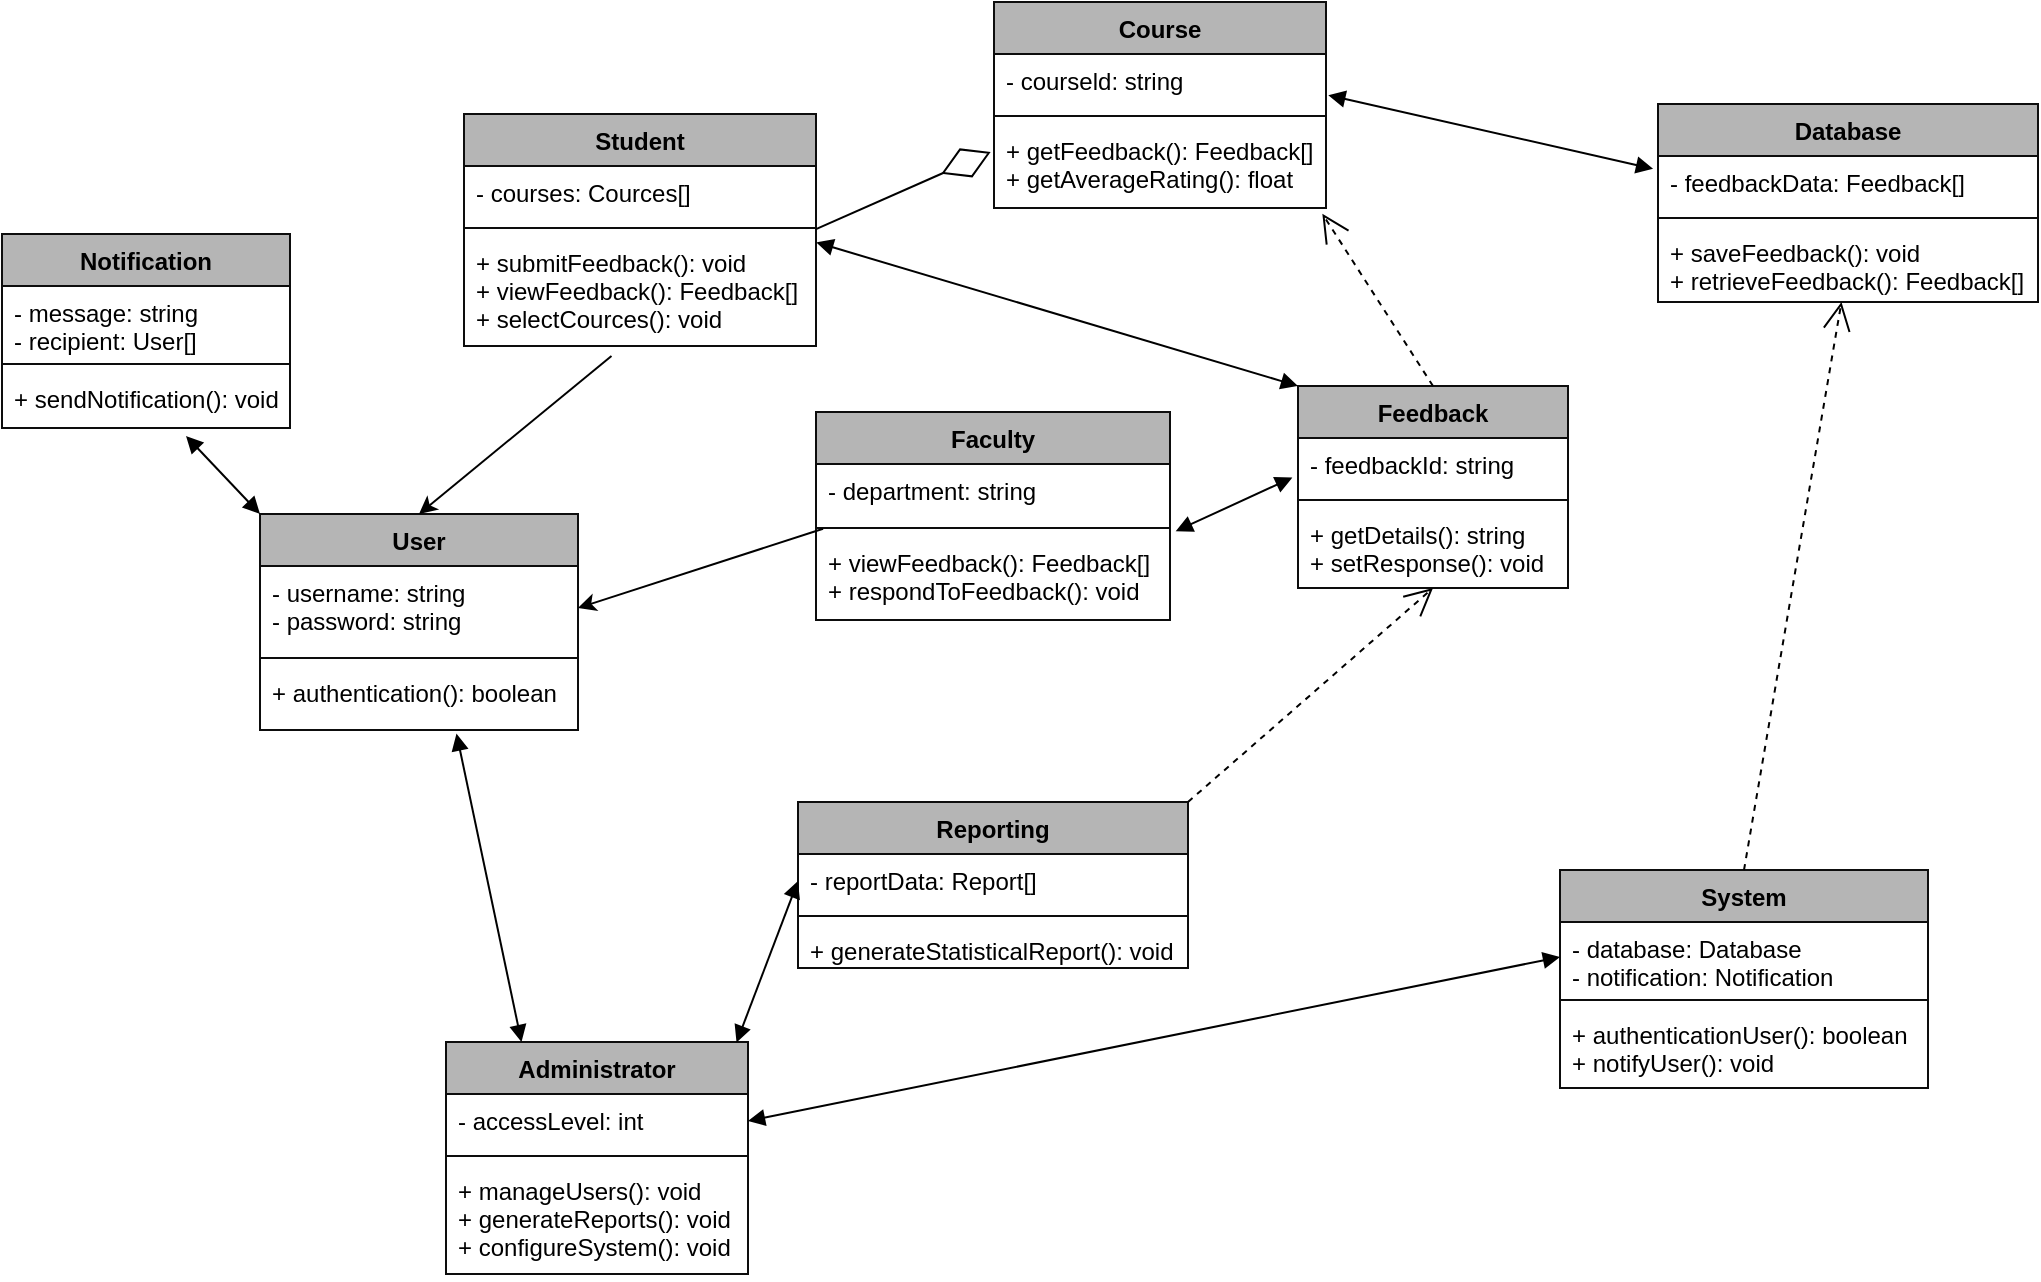 <mxfile>
    <diagram id="jevHre5aa1OX3tdLEInC" name="Page-1">
        <mxGraphModel dx="2003" dy="1120" grid="0" gridSize="10" guides="1" tooltips="1" connect="1" arrows="1" fold="1" page="1" pageScale="1" pageWidth="1100" pageHeight="850" background="#ffffff" math="0" shadow="0">
            <root>
                <mxCell id="0"/>
                <mxCell id="1" parent="0"/>
                <mxCell id="17" value="User" style="swimlane;fontStyle=1;align=center;verticalAlign=top;childLayout=stackLayout;horizontal=1;startSize=26;horizontalStack=0;resizeParent=1;resizeParentMax=0;resizeLast=0;collapsible=1;marginBottom=0;strokeColor=#0d0d0d;fontColor=#000000;fillColor=#b5b5b5;" vertex="1" parent="1">
                    <mxGeometry x="170" y="324" width="159" height="108" as="geometry"/>
                </mxCell>
                <mxCell id="18" value="- username: string&#10;- password: string" style="text;strokeColor=none;fillColor=none;align=left;verticalAlign=top;spacingLeft=4;spacingRight=4;overflow=hidden;rotatable=0;points=[[0,0.5],[1,0.5]];portConstraint=eastwest;fontColor=#000000;" vertex="1" parent="17">
                    <mxGeometry y="26" width="159" height="42" as="geometry"/>
                </mxCell>
                <mxCell id="19" value="" style="line;strokeWidth=1;fillColor=none;align=left;verticalAlign=middle;spacingTop=-1;spacingLeft=3;spacingRight=3;rotatable=0;labelPosition=right;points=[];portConstraint=eastwest;strokeColor=inherit;fontColor=#000000;" vertex="1" parent="17">
                    <mxGeometry y="68" width="159" height="8" as="geometry"/>
                </mxCell>
                <mxCell id="20" value="+ authentication(): boolean" style="text;strokeColor=none;fillColor=none;align=left;verticalAlign=top;spacingLeft=4;spacingRight=4;overflow=hidden;rotatable=0;points=[[0,0.5],[1,0.5]];portConstraint=eastwest;fontColor=#000000;" vertex="1" parent="17">
                    <mxGeometry y="76" width="159" height="32" as="geometry"/>
                </mxCell>
                <mxCell id="21" value="Student" style="swimlane;fontStyle=1;align=center;verticalAlign=top;childLayout=stackLayout;horizontal=1;startSize=26;horizontalStack=0;resizeParent=1;resizeParentMax=0;resizeLast=0;collapsible=1;marginBottom=0;strokeColor=#0d0d0d;fontColor=#000000;fillColor=#b5b5b5;" vertex="1" parent="1">
                    <mxGeometry x="272" y="124" width="176" height="116" as="geometry"/>
                </mxCell>
                <mxCell id="22" value="- courses: Cources[]" style="text;strokeColor=none;fillColor=none;align=left;verticalAlign=top;spacingLeft=4;spacingRight=4;overflow=hidden;rotatable=0;points=[[0,0.5],[1,0.5]];portConstraint=eastwest;fontColor=#000000;" vertex="1" parent="21">
                    <mxGeometry y="26" width="176" height="27" as="geometry"/>
                </mxCell>
                <mxCell id="23" value="" style="line;strokeWidth=1;fillColor=none;align=left;verticalAlign=middle;spacingTop=-1;spacingLeft=3;spacingRight=3;rotatable=0;labelPosition=right;points=[];portConstraint=eastwest;strokeColor=inherit;fontColor=#000000;" vertex="1" parent="21">
                    <mxGeometry y="53" width="176" height="8" as="geometry"/>
                </mxCell>
                <mxCell id="24" value="+ submitFeedback(): void&#10;+ viewFeedback(): Feedback[]&#10;+ selectCources(): void" style="text;strokeColor=none;fillColor=none;align=left;verticalAlign=top;spacingLeft=4;spacingRight=4;overflow=hidden;rotatable=0;points=[[0,0.5],[1,0.5]];portConstraint=eastwest;fontColor=#000000;" vertex="1" parent="21">
                    <mxGeometry y="61" width="176" height="55" as="geometry"/>
                </mxCell>
                <mxCell id="25" value="Faculty" style="swimlane;fontStyle=1;align=center;verticalAlign=top;childLayout=stackLayout;horizontal=1;startSize=26;horizontalStack=0;resizeParent=1;resizeParentMax=0;resizeLast=0;collapsible=1;marginBottom=0;strokeColor=#0d0d0d;fontColor=#000000;fillColor=#b5b5b5;" vertex="1" parent="1">
                    <mxGeometry x="448" y="273" width="177" height="104" as="geometry"/>
                </mxCell>
                <mxCell id="26" value="- department: string" style="text;strokeColor=none;fillColor=none;align=left;verticalAlign=top;spacingLeft=4;spacingRight=4;overflow=hidden;rotatable=0;points=[[0,0.5],[1,0.5]];portConstraint=eastwest;fontColor=#000000;" vertex="1" parent="25">
                    <mxGeometry y="26" width="177" height="28" as="geometry"/>
                </mxCell>
                <mxCell id="27" value="" style="line;strokeWidth=1;fillColor=none;align=left;verticalAlign=middle;spacingTop=-1;spacingLeft=3;spacingRight=3;rotatable=0;labelPosition=right;points=[];portConstraint=eastwest;strokeColor=inherit;fontColor=#000000;" vertex="1" parent="25">
                    <mxGeometry y="54" width="177" height="8" as="geometry"/>
                </mxCell>
                <mxCell id="28" value="+ viewFeedback(): Feedback[]&#10;+ respondToFeedback(): void" style="text;strokeColor=none;fillColor=none;align=left;verticalAlign=top;spacingLeft=4;spacingRight=4;overflow=hidden;rotatable=0;points=[[0,0.5],[1,0.5]];portConstraint=eastwest;fontColor=#000000;" vertex="1" parent="25">
                    <mxGeometry y="62" width="177" height="42" as="geometry"/>
                </mxCell>
                <mxCell id="29" value="Administrator" style="swimlane;fontStyle=1;align=center;verticalAlign=top;childLayout=stackLayout;horizontal=1;startSize=26;horizontalStack=0;resizeParent=1;resizeParentMax=0;resizeLast=0;collapsible=1;marginBottom=0;strokeColor=#0d0d0d;fontColor=#000000;fillColor=#b5b5b5;" vertex="1" parent="1">
                    <mxGeometry x="263" y="588" width="151" height="116" as="geometry"/>
                </mxCell>
                <mxCell id="30" value="- accessLevel: int" style="text;strokeColor=none;fillColor=none;align=left;verticalAlign=top;spacingLeft=4;spacingRight=4;overflow=hidden;rotatable=0;points=[[0,0.5],[1,0.5]];portConstraint=eastwest;fontColor=#000000;" vertex="1" parent="29">
                    <mxGeometry y="26" width="151" height="27" as="geometry"/>
                </mxCell>
                <mxCell id="31" value="" style="line;strokeWidth=1;fillColor=none;align=left;verticalAlign=middle;spacingTop=-1;spacingLeft=3;spacingRight=3;rotatable=0;labelPosition=right;points=[];portConstraint=eastwest;strokeColor=inherit;fontColor=#000000;" vertex="1" parent="29">
                    <mxGeometry y="53" width="151" height="8" as="geometry"/>
                </mxCell>
                <mxCell id="32" value="+ manageUsers(): void&#10;+ generateReports(): void&#10;+ configureSystem(): void" style="text;strokeColor=none;fillColor=none;align=left;verticalAlign=top;spacingLeft=4;spacingRight=4;overflow=hidden;rotatable=0;points=[[0,0.5],[1,0.5]];portConstraint=eastwest;fontColor=#000000;" vertex="1" parent="29">
                    <mxGeometry y="61" width="151" height="55" as="geometry"/>
                </mxCell>
                <mxCell id="33" value="Course" style="swimlane;fontStyle=1;align=center;verticalAlign=top;childLayout=stackLayout;horizontal=1;startSize=26;horizontalStack=0;resizeParent=1;resizeParentMax=0;resizeLast=0;collapsible=1;marginBottom=0;strokeColor=#0d0d0d;fontColor=#000000;fillColor=#b5b5b5;" vertex="1" parent="1">
                    <mxGeometry x="537" y="68" width="166" height="103" as="geometry"/>
                </mxCell>
                <mxCell id="34" value="- courseld: string" style="text;strokeColor=none;fillColor=none;align=left;verticalAlign=top;spacingLeft=4;spacingRight=4;overflow=hidden;rotatable=0;points=[[0,0.5],[1,0.5]];portConstraint=eastwest;fontColor=#000000;" vertex="1" parent="33">
                    <mxGeometry y="26" width="166" height="27" as="geometry"/>
                </mxCell>
                <mxCell id="35" value="" style="line;strokeWidth=1;fillColor=none;align=left;verticalAlign=middle;spacingTop=-1;spacingLeft=3;spacingRight=3;rotatable=0;labelPosition=right;points=[];portConstraint=eastwest;strokeColor=inherit;fontColor=#000000;" vertex="1" parent="33">
                    <mxGeometry y="53" width="166" height="8" as="geometry"/>
                </mxCell>
                <mxCell id="36" value="+ getFeedback(): Feedback[]&#10;+ getAverageRating(): float" style="text;strokeColor=none;fillColor=none;align=left;verticalAlign=top;spacingLeft=4;spacingRight=4;overflow=hidden;rotatable=0;points=[[0,0.5],[1,0.5]];portConstraint=eastwest;fontColor=#000000;" vertex="1" parent="33">
                    <mxGeometry y="61" width="166" height="42" as="geometry"/>
                </mxCell>
                <mxCell id="37" value="Feedback" style="swimlane;fontStyle=1;align=center;verticalAlign=top;childLayout=stackLayout;horizontal=1;startSize=26;horizontalStack=0;resizeParent=1;resizeParentMax=0;resizeLast=0;collapsible=1;marginBottom=0;strokeColor=#0d0d0d;fontColor=#000000;fillColor=#b5b5b5;" vertex="1" parent="1">
                    <mxGeometry x="689" y="260" width="135" height="101" as="geometry"/>
                </mxCell>
                <mxCell id="38" value="- feedbackId: string" style="text;strokeColor=none;fillColor=none;align=left;verticalAlign=top;spacingLeft=4;spacingRight=4;overflow=hidden;rotatable=0;points=[[0,0.5],[1,0.5]];portConstraint=eastwest;fontColor=#000000;" vertex="1" parent="37">
                    <mxGeometry y="26" width="135" height="27" as="geometry"/>
                </mxCell>
                <mxCell id="39" value="" style="line;strokeWidth=1;fillColor=none;align=left;verticalAlign=middle;spacingTop=-1;spacingLeft=3;spacingRight=3;rotatable=0;labelPosition=right;points=[];portConstraint=eastwest;strokeColor=inherit;fontColor=#000000;" vertex="1" parent="37">
                    <mxGeometry y="53" width="135" height="8" as="geometry"/>
                </mxCell>
                <mxCell id="40" value="+ getDetails(): string&#10;+ setResponse(): void" style="text;strokeColor=none;fillColor=none;align=left;verticalAlign=top;spacingLeft=4;spacingRight=4;overflow=hidden;rotatable=0;points=[[0,0.5],[1,0.5]];portConstraint=eastwest;fontColor=#000000;" vertex="1" parent="37">
                    <mxGeometry y="61" width="135" height="40" as="geometry"/>
                </mxCell>
                <mxCell id="41" value="Notification" style="swimlane;fontStyle=1;align=center;verticalAlign=top;childLayout=stackLayout;horizontal=1;startSize=26;horizontalStack=0;resizeParent=1;resizeParentMax=0;resizeLast=0;collapsible=1;marginBottom=0;strokeColor=#0d0d0d;fontColor=#000000;fillColor=#b5b5b5;" vertex="1" parent="1">
                    <mxGeometry x="41" y="184" width="144" height="97" as="geometry"/>
                </mxCell>
                <mxCell id="42" value="- message: string&#10;- recipient: User[]" style="text;strokeColor=none;fillColor=none;align=left;verticalAlign=top;spacingLeft=4;spacingRight=4;overflow=hidden;rotatable=0;points=[[0,0.5],[1,0.5]];portConstraint=eastwest;fontColor=#000000;" vertex="1" parent="41">
                    <mxGeometry y="26" width="144" height="35" as="geometry"/>
                </mxCell>
                <mxCell id="43" value="" style="line;strokeWidth=1;fillColor=none;align=left;verticalAlign=middle;spacingTop=-1;spacingLeft=3;spacingRight=3;rotatable=0;labelPosition=right;points=[];portConstraint=eastwest;strokeColor=inherit;fontColor=#000000;" vertex="1" parent="41">
                    <mxGeometry y="61" width="144" height="8" as="geometry"/>
                </mxCell>
                <mxCell id="44" value="+ sendNotification(): void" style="text;strokeColor=none;fillColor=none;align=left;verticalAlign=top;spacingLeft=4;spacingRight=4;overflow=hidden;rotatable=0;points=[[0,0.5],[1,0.5]];portConstraint=eastwest;fontColor=#000000;" vertex="1" parent="41">
                    <mxGeometry y="69" width="144" height="28" as="geometry"/>
                </mxCell>
                <mxCell id="45" value="Database" style="swimlane;fontStyle=1;align=center;verticalAlign=top;childLayout=stackLayout;horizontal=1;startSize=26;horizontalStack=0;resizeParent=1;resizeParentMax=0;resizeLast=0;collapsible=1;marginBottom=0;strokeColor=#0d0d0d;fontColor=#000000;fillColor=#b5b5b5;" vertex="1" parent="1">
                    <mxGeometry x="869" y="119" width="190" height="99" as="geometry"/>
                </mxCell>
                <mxCell id="46" value="- feedbackData: Feedback[]" style="text;strokeColor=none;fillColor=none;align=left;verticalAlign=top;spacingLeft=4;spacingRight=4;overflow=hidden;rotatable=0;points=[[0,0.5],[1,0.5]];portConstraint=eastwest;fontColor=#000000;" vertex="1" parent="45">
                    <mxGeometry y="26" width="190" height="27" as="geometry"/>
                </mxCell>
                <mxCell id="47" value="" style="line;strokeWidth=1;fillColor=none;align=left;verticalAlign=middle;spacingTop=-1;spacingLeft=3;spacingRight=3;rotatable=0;labelPosition=right;points=[];portConstraint=eastwest;strokeColor=inherit;fontColor=#000000;" vertex="1" parent="45">
                    <mxGeometry y="53" width="190" height="8" as="geometry"/>
                </mxCell>
                <mxCell id="48" value="+ saveFeedback(): void&#10;+ retrieveFeedback(): Feedback[]" style="text;strokeColor=none;fillColor=none;align=left;verticalAlign=top;spacingLeft=4;spacingRight=4;overflow=hidden;rotatable=0;points=[[0,0.5],[1,0.5]];portConstraint=eastwest;fontColor=#000000;" vertex="1" parent="45">
                    <mxGeometry y="61" width="190" height="38" as="geometry"/>
                </mxCell>
                <mxCell id="49" value="Reporting" style="swimlane;fontStyle=1;align=center;verticalAlign=top;childLayout=stackLayout;horizontal=1;startSize=26;horizontalStack=0;resizeParent=1;resizeParentMax=0;resizeLast=0;collapsible=1;marginBottom=0;strokeColor=#0d0d0d;fontColor=#000000;fillColor=#b5b5b5;" vertex="1" parent="1">
                    <mxGeometry x="439" y="468" width="195" height="83" as="geometry"/>
                </mxCell>
                <mxCell id="50" value="- reportData: Report[]" style="text;strokeColor=none;fillColor=none;align=left;verticalAlign=top;spacingLeft=4;spacingRight=4;overflow=hidden;rotatable=0;points=[[0,0.5],[1,0.5]];portConstraint=eastwest;fontColor=#000000;" vertex="1" parent="49">
                    <mxGeometry y="26" width="195" height="27" as="geometry"/>
                </mxCell>
                <mxCell id="51" value="" style="line;strokeWidth=1;fillColor=none;align=left;verticalAlign=middle;spacingTop=-1;spacingLeft=3;spacingRight=3;rotatable=0;labelPosition=right;points=[];portConstraint=eastwest;strokeColor=inherit;fontColor=#000000;" vertex="1" parent="49">
                    <mxGeometry y="53" width="195" height="8" as="geometry"/>
                </mxCell>
                <mxCell id="52" value="+ generateStatisticalReport(): void" style="text;strokeColor=none;fillColor=none;align=left;verticalAlign=top;spacingLeft=4;spacingRight=4;overflow=hidden;rotatable=0;points=[[0,0.5],[1,0.5]];portConstraint=eastwest;fontColor=#000000;" vertex="1" parent="49">
                    <mxGeometry y="61" width="195" height="22" as="geometry"/>
                </mxCell>
                <mxCell id="53" value="System" style="swimlane;fontStyle=1;align=center;verticalAlign=top;childLayout=stackLayout;horizontal=1;startSize=26;horizontalStack=0;resizeParent=1;resizeParentMax=0;resizeLast=0;collapsible=1;marginBottom=0;strokeColor=#0d0d0d;fontColor=#000000;fillColor=#b5b5b5;" vertex="1" parent="1">
                    <mxGeometry x="820" y="502" width="184" height="109" as="geometry"/>
                </mxCell>
                <mxCell id="54" value="- database: Database&#10;- notification: Notification" style="text;strokeColor=none;fillColor=none;align=left;verticalAlign=top;spacingLeft=4;spacingRight=4;overflow=hidden;rotatable=0;points=[[0,0.5],[1,0.5]];portConstraint=eastwest;fontColor=#000000;" vertex="1" parent="53">
                    <mxGeometry y="26" width="184" height="35" as="geometry"/>
                </mxCell>
                <mxCell id="55" value="" style="line;strokeWidth=1;fillColor=none;align=left;verticalAlign=middle;spacingTop=-1;spacingLeft=3;spacingRight=3;rotatable=0;labelPosition=right;points=[];portConstraint=eastwest;strokeColor=inherit;fontColor=#000000;" vertex="1" parent="53">
                    <mxGeometry y="61" width="184" height="8" as="geometry"/>
                </mxCell>
                <mxCell id="56" value="+ authenticationUser(): boolean&#10;+ notifyUser(): void" style="text;strokeColor=none;fillColor=none;align=left;verticalAlign=top;spacingLeft=4;spacingRight=4;overflow=hidden;rotatable=0;points=[[0,0.5],[1,0.5]];portConstraint=eastwest;fontColor=#000000;" vertex="1" parent="53">
                    <mxGeometry y="69" width="184" height="40" as="geometry"/>
                </mxCell>
                <mxCell id="63" style="edgeStyle=none;html=1;exitX=0.02;exitY=-0.086;exitDx=0;exitDy=0;entryX=1;entryY=0.5;entryDx=0;entryDy=0;strokeColor=#000000;fontColor=#000000;exitPerimeter=0;" edge="1" parent="1" source="28" target="18">
                    <mxGeometry relative="1" as="geometry"/>
                </mxCell>
                <mxCell id="64" style="edgeStyle=none;html=1;exitX=0.419;exitY=1.091;exitDx=0;exitDy=0;entryX=0.5;entryY=0;entryDx=0;entryDy=0;strokeColor=#000000;fontColor=#000000;exitPerimeter=0;" edge="1" parent="1" source="24" target="17">
                    <mxGeometry relative="1" as="geometry"/>
                </mxCell>
                <mxCell id="66" value="" style="endArrow=diamondThin;endFill=0;endSize=24;html=1;strokeColor=#000000;fontColor=#000000;entryX=-0.01;entryY=0.333;entryDx=0;entryDy=0;entryPerimeter=0;" edge="1" parent="1" target="36">
                    <mxGeometry width="160" relative="1" as="geometry">
                        <mxPoint x="448" y="181.6" as="sourcePoint"/>
                        <mxPoint x="543" y="124" as="targetPoint"/>
                    </mxGeometry>
                </mxCell>
                <mxCell id="76" value="" style="endArrow=block;startArrow=block;endFill=1;startFill=1;html=1;strokeColor=#000000;fontColor=#000000;entryX=0;entryY=0;entryDx=0;entryDy=0;exitX=1.001;exitY=0.058;exitDx=0;exitDy=0;exitPerimeter=0;" edge="1" parent="1" source="24" target="37">
                    <mxGeometry width="160" relative="1" as="geometry">
                        <mxPoint x="448" y="198" as="sourcePoint"/>
                        <mxPoint x="608" y="198" as="targetPoint"/>
                    </mxGeometry>
                </mxCell>
                <mxCell id="78" value="" style="endArrow=block;startArrow=block;endFill=1;startFill=1;html=1;strokeColor=#000000;fontColor=#000000;entryX=-0.021;entryY=0.733;entryDx=0;entryDy=0;exitX=1.016;exitY=-0.057;exitDx=0;exitDy=0;exitPerimeter=0;entryPerimeter=0;" edge="1" parent="1" source="28" target="38">
                    <mxGeometry width="160" relative="1" as="geometry">
                        <mxPoint x="686.996" y="357.0" as="sourcePoint"/>
                        <mxPoint x="977.82" y="412.81" as="targetPoint"/>
                    </mxGeometry>
                </mxCell>
                <mxCell id="79" value="" style="endArrow=block;startArrow=block;endFill=1;startFill=1;html=1;strokeColor=#000000;fontColor=#000000;entryX=0.618;entryY=1.056;entryDx=0;entryDy=0;exitX=0.25;exitY=0;exitDx=0;exitDy=0;entryPerimeter=0;" edge="1" parent="1" source="29" target="20">
                    <mxGeometry width="160" relative="1" as="geometry">
                        <mxPoint x="310.002" y="474.906" as="sourcePoint"/>
                        <mxPoint x="388.335" y="446.091" as="targetPoint"/>
                    </mxGeometry>
                </mxCell>
                <mxCell id="80" value="" style="endArrow=block;startArrow=block;endFill=1;startFill=1;html=1;strokeColor=#000000;fontColor=#000000;entryX=0;entryY=0.5;entryDx=0;entryDy=0;exitX=0.962;exitY=0.002;exitDx=0;exitDy=0;exitPerimeter=0;" edge="1" parent="1" source="29" target="50">
                    <mxGeometry width="160" relative="1" as="geometry">
                        <mxPoint x="433.002" y="511.996" as="sourcePoint"/>
                        <mxPoint x="511.335" y="483.181" as="targetPoint"/>
                    </mxGeometry>
                </mxCell>
                <mxCell id="81" value="" style="endArrow=block;startArrow=block;endFill=1;startFill=1;html=1;strokeColor=#000000;fontColor=#000000;entryX=0;entryY=0.5;entryDx=0;entryDy=0;exitX=1;exitY=0.5;exitDx=0;exitDy=0;" edge="1" parent="1" source="30" target="54">
                    <mxGeometry width="160" relative="1" as="geometry">
                        <mxPoint x="576.662" y="584.406" as="sourcePoint"/>
                        <mxPoint x="654.995" y="555.591" as="targetPoint"/>
                    </mxGeometry>
                </mxCell>
                <mxCell id="82" value="" style="endArrow=block;startArrow=block;endFill=1;startFill=1;html=1;strokeColor=#000000;fontColor=#000000;entryX=-0.013;entryY=0.237;entryDx=0;entryDy=0;exitX=1.007;exitY=0.763;exitDx=0;exitDy=0;exitPerimeter=0;entryPerimeter=0;" edge="1" parent="1" source="34" target="46">
                    <mxGeometry width="160" relative="1" as="geometry">
                        <mxPoint x="730.002" y="123.996" as="sourcePoint"/>
                        <mxPoint x="808.335" y="95.181" as="targetPoint"/>
                    </mxGeometry>
                </mxCell>
                <mxCell id="83" value="" style="endArrow=block;startArrow=block;endFill=1;startFill=1;html=1;strokeColor=#000000;fontColor=#000000;entryX=0;entryY=0;entryDx=0;entryDy=0;exitX=0.639;exitY=1.143;exitDx=0;exitDy=0;exitPerimeter=0;" edge="1" parent="1" source="44" target="17">
                    <mxGeometry width="160" relative="1" as="geometry">
                        <mxPoint x="59.002" y="366.816" as="sourcePoint"/>
                        <mxPoint x="137.335" y="338.001" as="targetPoint"/>
                    </mxGeometry>
                </mxCell>
                <mxCell id="84" value="" style="endArrow=open;endSize=12;dashed=1;html=1;strokeColor=#000000;fontColor=#000000;exitX=0.5;exitY=0;exitDx=0;exitDy=0;entryX=0.989;entryY=1.069;entryDx=0;entryDy=0;entryPerimeter=0;" edge="1" parent="1" source="37" target="36">
                    <mxGeometry width="160" relative="1" as="geometry">
                        <mxPoint x="734" y="245" as="sourcePoint"/>
                        <mxPoint x="894" y="245" as="targetPoint"/>
                    </mxGeometry>
                </mxCell>
                <mxCell id="85" value="" style="endArrow=open;endSize=12;dashed=1;html=1;strokeColor=#000000;fontColor=#000000;exitX=1;exitY=0;exitDx=0;exitDy=0;entryX=0.5;entryY=1;entryDx=0;entryDy=0;" edge="1" parent="1" source="49" target="37">
                    <mxGeometry width="160" relative="1" as="geometry">
                        <mxPoint x="640.33" y="463.1" as="sourcePoint"/>
                        <mxPoint x="585.004" y="376.998" as="targetPoint"/>
                    </mxGeometry>
                </mxCell>
                <mxCell id="86" value="" style="endArrow=open;endSize=12;dashed=1;html=1;strokeColor=#000000;fontColor=#000000;exitX=0.5;exitY=0;exitDx=0;exitDy=0;" edge="1" parent="1" source="53" target="48">
                    <mxGeometry width="160" relative="1" as="geometry">
                        <mxPoint x="776.5" y="280" as="sourcePoint"/>
                        <mxPoint x="721.174" y="193.898" as="targetPoint"/>
                    </mxGeometry>
                </mxCell>
            </root>
        </mxGraphModel>
    </diagram>
</mxfile>
